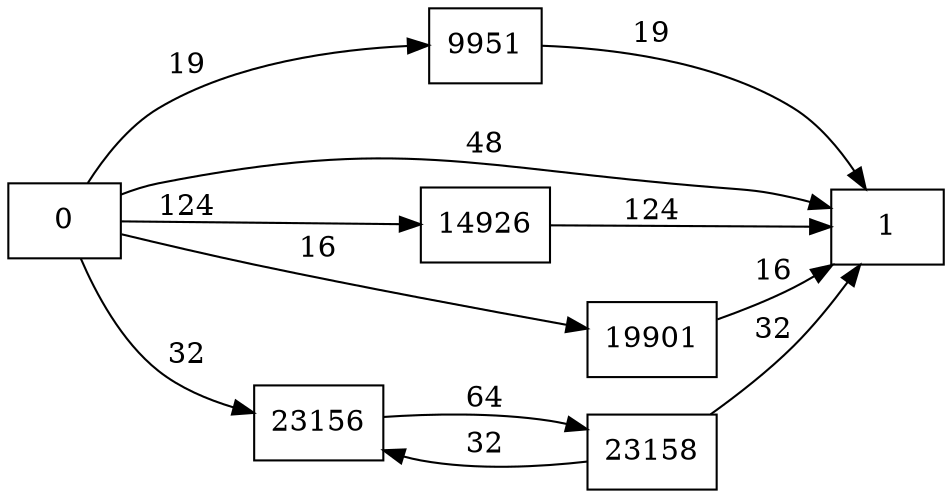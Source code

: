 digraph {
	graph [rankdir=LR]
	node [shape=rectangle]
	9951 -> 1 [label=19]
	14926 -> 1 [label=124]
	19901 -> 1 [label=16]
	23156 -> 23158 [label=64]
	23158 -> 23156 [label=32]
	23158 -> 1 [label=32]
	0 -> 1 [label=48]
	0 -> 9951 [label=19]
	0 -> 14926 [label=124]
	0 -> 19901 [label=16]
	0 -> 23156 [label=32]
}

